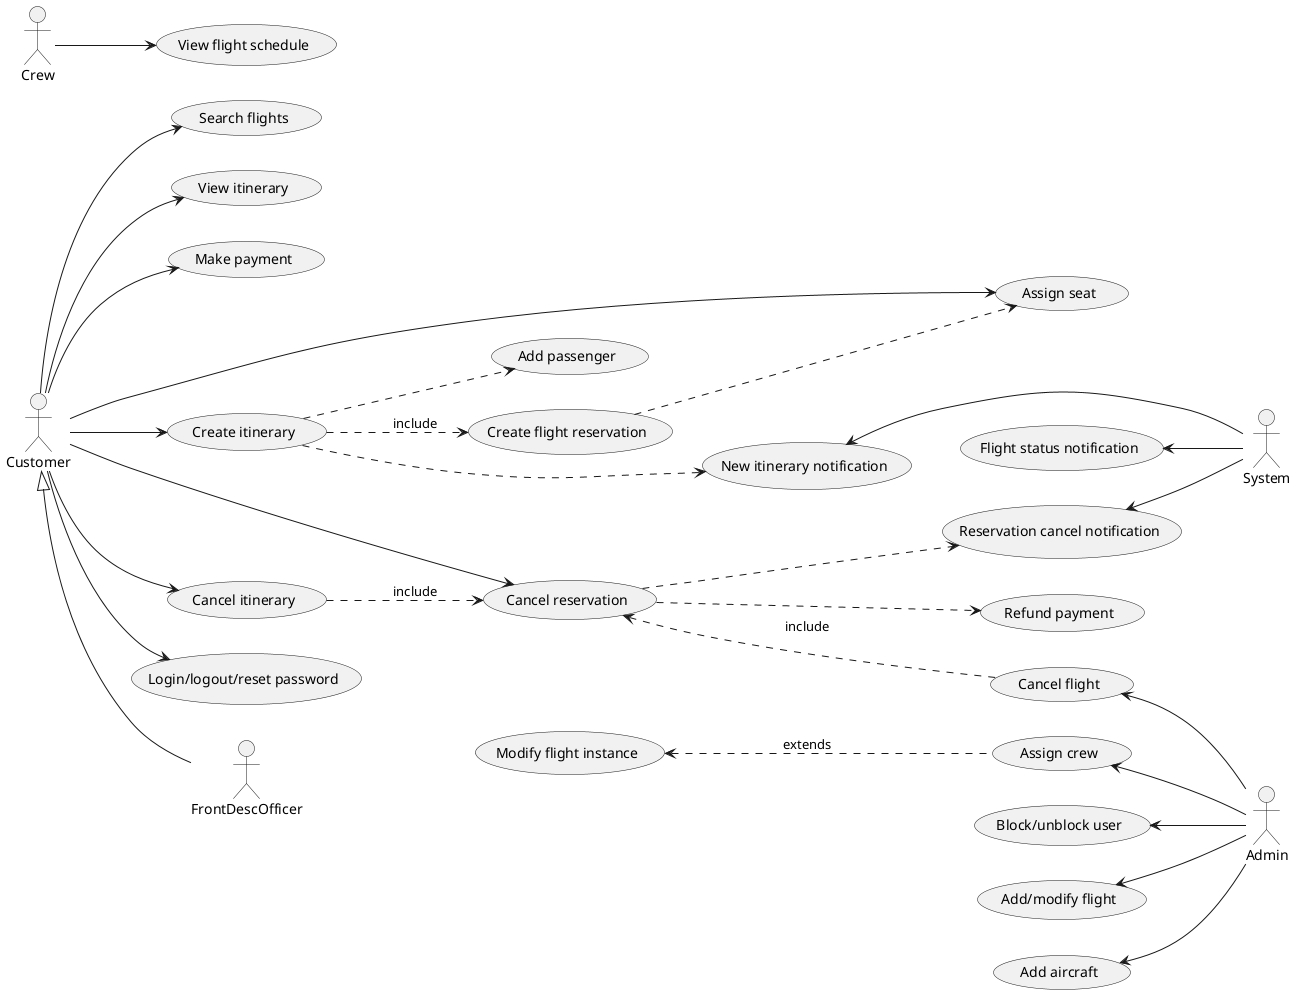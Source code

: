 @startuml
left to right direction

Customer --> (Search flights)
Customer --> (View itinerary)
Customer --> (Make payment)
Customer --> (Create itinerary)
    (Create itinerary) ..> (Create flight reservation): include
        (Create flight reservation) ..> (Assign seat)
    (Create itinerary) ..> (Add passenger)
    (Create itinerary) ..> (New itinerary notification)
Customer --> (Assign seat)
Customer --> (Cancel reservation)
    (Cancel reservation) ..> (Refund payment)
    (Cancel reservation) ..> (Reservation cancel notification)
Customer --> (Cancel itinerary)
    (Cancel itinerary) ..> (Cancel reservation): include
Customer --> (Login/logout/reset password)

Customer <|-- FrontDescOfficer

(Add/modify flight) <-- Admin
(Add aircraft) <-- Admin
(Assign crew) <-- Admin
    (Modify flight instance) <.. (Assign crew): extends
(Block/unblock user) <-- Admin
(Cancel flight) <-- Admin
    (Cancel reservation) <.. (Cancel flight): include

(New itinerary notification) <-- System
(Reservation cancel notification) <-- System
(Flight status notification) <-- System

Crew --> (View flight schedule)

@enduml
